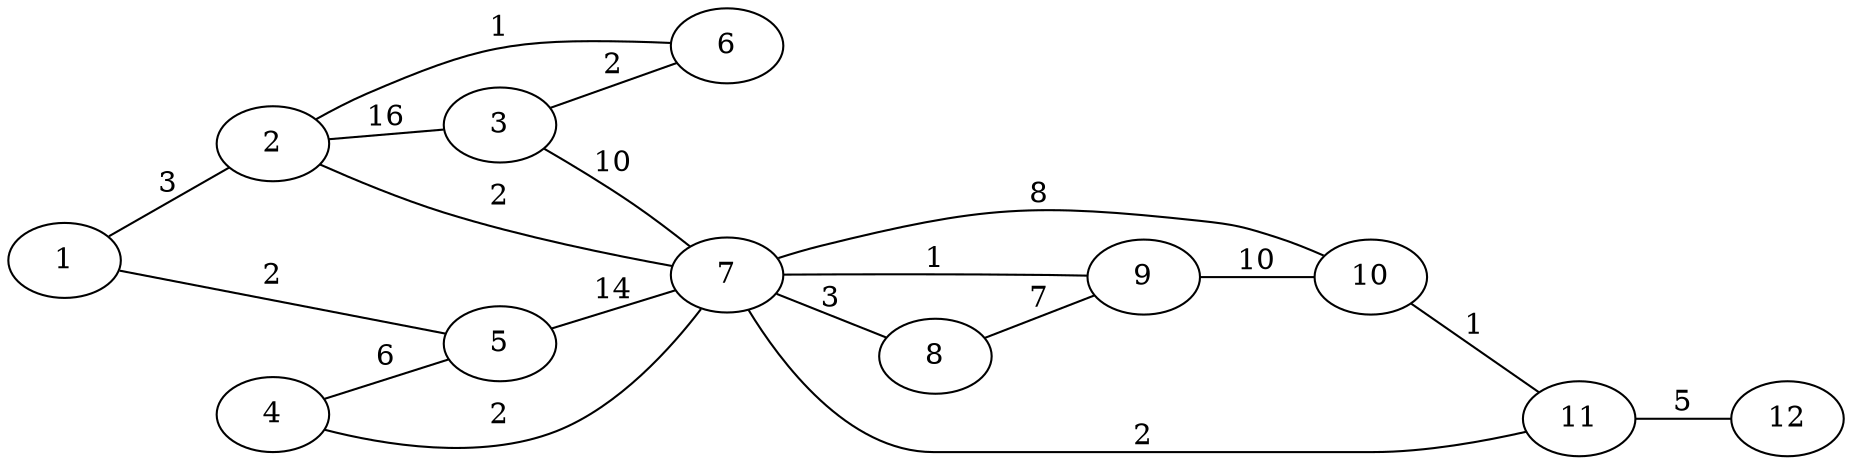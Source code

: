 graph {
    rankdir=LR
    1 -- 2 [label=3, len=3]
    1 -- 5 [label=2, len=2]
    2 -- 3 [label=16, len=16]
    2 -- 6 [label=1, len=1]
    2 -- 7 [label=2, len=2]
    3 -- 6 [label=2, len=2]
    3 -- 7 [label=10, len=10]
    4 -- 5 [label=6, len=6]
    4 -- 7 [label=2, len=2]
    5 -- 7 [label=14, len=14]
    7 -- 8 [label=3, len=3]
    7 -- 9 [label=1, len=1]
    7 -- 10 [label=8, len=8]
    7 -- 11 [label=2, len=2]
    8 -- 9 [label=7, len=7]
    9 -- 10 [label=10, len=10]
    10 -- 11 [label=1, len=1]
    11 -- 12 [label=5, len=5]
}
